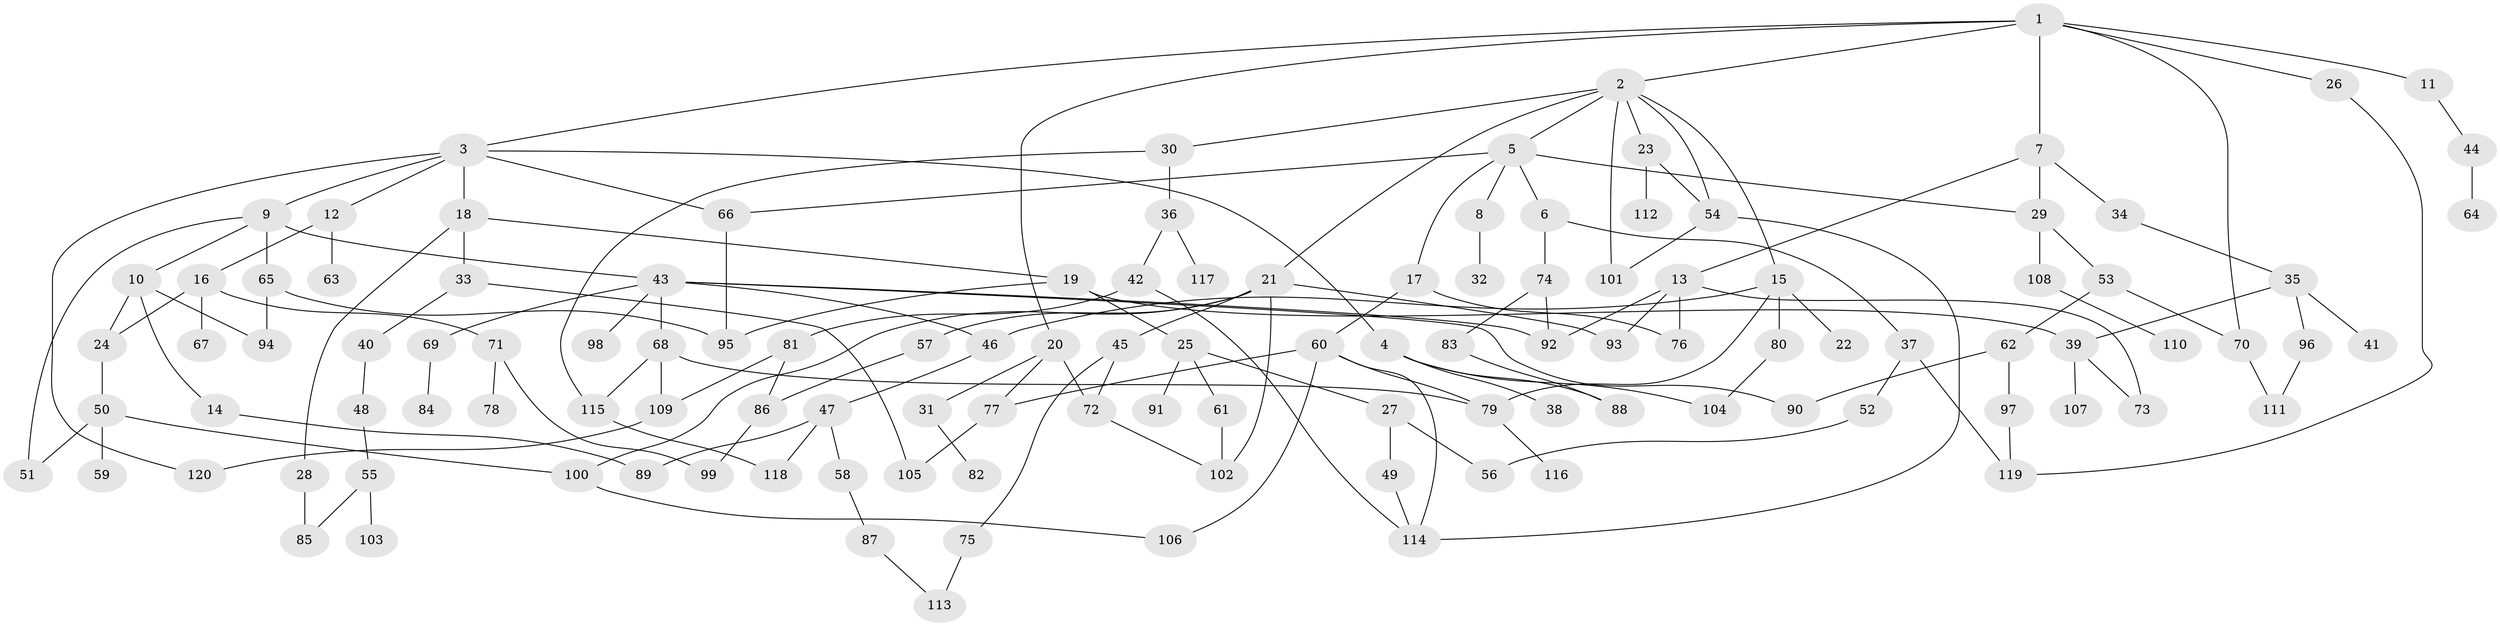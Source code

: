 // coarse degree distribution, {8: 0.05405405405405406, 6: 0.10810810810810811, 10: 0.02702702702702703, 1: 0.13513513513513514, 5: 0.10810810810810811, 3: 0.16216216216216217, 2: 0.1891891891891892, 4: 0.16216216216216217, 12: 0.02702702702702703, 7: 0.02702702702702703}
// Generated by graph-tools (version 1.1) at 2025/48/03/04/25 22:48:42]
// undirected, 120 vertices, 164 edges
graph export_dot {
  node [color=gray90,style=filled];
  1;
  2;
  3;
  4;
  5;
  6;
  7;
  8;
  9;
  10;
  11;
  12;
  13;
  14;
  15;
  16;
  17;
  18;
  19;
  20;
  21;
  22;
  23;
  24;
  25;
  26;
  27;
  28;
  29;
  30;
  31;
  32;
  33;
  34;
  35;
  36;
  37;
  38;
  39;
  40;
  41;
  42;
  43;
  44;
  45;
  46;
  47;
  48;
  49;
  50;
  51;
  52;
  53;
  54;
  55;
  56;
  57;
  58;
  59;
  60;
  61;
  62;
  63;
  64;
  65;
  66;
  67;
  68;
  69;
  70;
  71;
  72;
  73;
  74;
  75;
  76;
  77;
  78;
  79;
  80;
  81;
  82;
  83;
  84;
  85;
  86;
  87;
  88;
  89;
  90;
  91;
  92;
  93;
  94;
  95;
  96;
  97;
  98;
  99;
  100;
  101;
  102;
  103;
  104;
  105;
  106;
  107;
  108;
  109;
  110;
  111;
  112;
  113;
  114;
  115;
  116;
  117;
  118;
  119;
  120;
  1 -- 2;
  1 -- 3;
  1 -- 7;
  1 -- 11;
  1 -- 20;
  1 -- 26;
  1 -- 70;
  2 -- 5;
  2 -- 15;
  2 -- 21;
  2 -- 23;
  2 -- 30;
  2 -- 101;
  2 -- 54;
  3 -- 4;
  3 -- 9;
  3 -- 12;
  3 -- 18;
  3 -- 66;
  3 -- 120;
  4 -- 38;
  4 -- 88;
  4 -- 104;
  5 -- 6;
  5 -- 8;
  5 -- 17;
  5 -- 66;
  5 -- 29;
  6 -- 37;
  6 -- 74;
  7 -- 13;
  7 -- 29;
  7 -- 34;
  8 -- 32;
  9 -- 10;
  9 -- 43;
  9 -- 65;
  9 -- 51;
  10 -- 14;
  10 -- 94;
  10 -- 24;
  11 -- 44;
  12 -- 16;
  12 -- 63;
  13 -- 73;
  13 -- 76;
  13 -- 93;
  13 -- 92;
  14 -- 89;
  15 -- 22;
  15 -- 46;
  15 -- 80;
  15 -- 79;
  16 -- 24;
  16 -- 67;
  16 -- 71;
  17 -- 60;
  17 -- 76;
  18 -- 19;
  18 -- 28;
  18 -- 33;
  19 -- 25;
  19 -- 39;
  19 -- 95;
  20 -- 31;
  20 -- 72;
  20 -- 77;
  21 -- 45;
  21 -- 57;
  21 -- 93;
  21 -- 100;
  21 -- 102;
  23 -- 54;
  23 -- 112;
  24 -- 50;
  25 -- 27;
  25 -- 61;
  25 -- 91;
  26 -- 119;
  27 -- 49;
  27 -- 56;
  28 -- 85;
  29 -- 53;
  29 -- 108;
  30 -- 36;
  30 -- 115;
  31 -- 82;
  33 -- 40;
  33 -- 105;
  34 -- 35;
  35 -- 41;
  35 -- 96;
  35 -- 39;
  36 -- 42;
  36 -- 117;
  37 -- 52;
  37 -- 119;
  39 -- 107;
  39 -- 73;
  40 -- 48;
  42 -- 81;
  42 -- 114;
  43 -- 68;
  43 -- 69;
  43 -- 98;
  43 -- 92;
  43 -- 90;
  43 -- 46;
  44 -- 64;
  45 -- 75;
  45 -- 72;
  46 -- 47;
  47 -- 58;
  47 -- 89;
  47 -- 118;
  48 -- 55;
  49 -- 114;
  50 -- 51;
  50 -- 59;
  50 -- 100;
  52 -- 56;
  53 -- 62;
  53 -- 70;
  54 -- 101;
  54 -- 114;
  55 -- 103;
  55 -- 85;
  57 -- 86;
  58 -- 87;
  60 -- 106;
  60 -- 79;
  60 -- 114;
  60 -- 77;
  61 -- 102;
  62 -- 90;
  62 -- 97;
  65 -- 94;
  65 -- 95;
  66 -- 95;
  68 -- 79;
  68 -- 115;
  68 -- 109;
  69 -- 84;
  70 -- 111;
  71 -- 78;
  71 -- 99;
  72 -- 102;
  74 -- 83;
  74 -- 92;
  75 -- 113;
  77 -- 105;
  79 -- 116;
  80 -- 104;
  81 -- 86;
  81 -- 109;
  83 -- 88;
  86 -- 99;
  87 -- 113;
  96 -- 111;
  97 -- 119;
  100 -- 106;
  108 -- 110;
  109 -- 120;
  115 -- 118;
}
